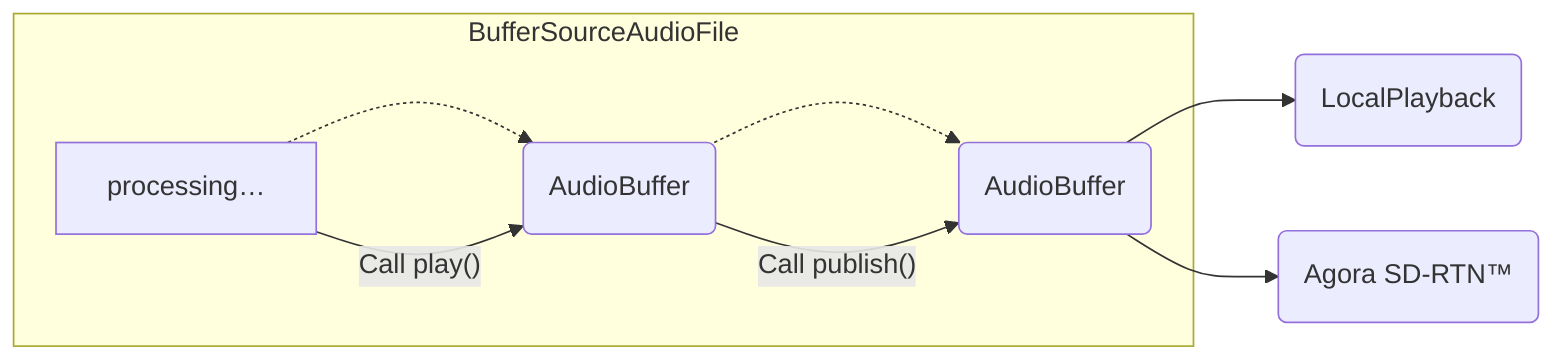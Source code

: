 flowchart LR
    subgraph "BufferSourceAudioFile"
    direction LR
    MP3Icon["processing&hellip;"] -.-> AudioBuffer1(AudioBuffer) -.-> AudioBuffer2(AudioBuffer)
    MP3Icon -- "Call play()" --> AudioBuffer1
    AudioBuffer1 -- "Call publish()" --> AudioBuffer2
    end

    AudioBuffer2 --> LocalPlayback(LocalPlayback)
    AudioBuffer2 --> AgoraSDRTN(Agora SD-RTN&trade;)